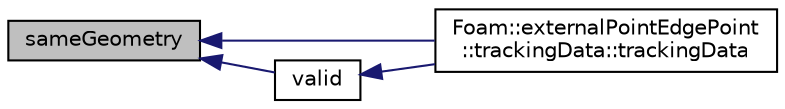 digraph "sameGeometry"
{
  bgcolor="transparent";
  edge [fontname="Helvetica",fontsize="10",labelfontname="Helvetica",labelfontsize="10"];
  node [fontname="Helvetica",fontsize="10",shape=record];
  rankdir="LR";
  Node44 [label="sameGeometry",height=0.2,width=0.4,color="black", fillcolor="grey75", style="filled", fontcolor="black"];
  Node44 -> Node45 [dir="back",color="midnightblue",fontsize="10",style="solid",fontname="Helvetica"];
  Node45 [label="Foam::externalPointEdgePoint\l::trackingData::trackingData",height=0.2,width=0.4,color="black",URL="$a22341.html#a2700ae22fe241ff633f4e1862d18260b"];
  Node44 -> Node46 [dir="back",color="midnightblue",fontsize="10",style="solid",fontname="Helvetica"];
  Node46 [label="valid",height=0.2,width=0.4,color="black",URL="$a22337.html#aa4ad85c1548bba1f67ef9566c82f7baa",tooltip="Check whether origin has been changed at all or. "];
  Node46 -> Node45 [dir="back",color="midnightblue",fontsize="10",style="solid",fontname="Helvetica"];
}
